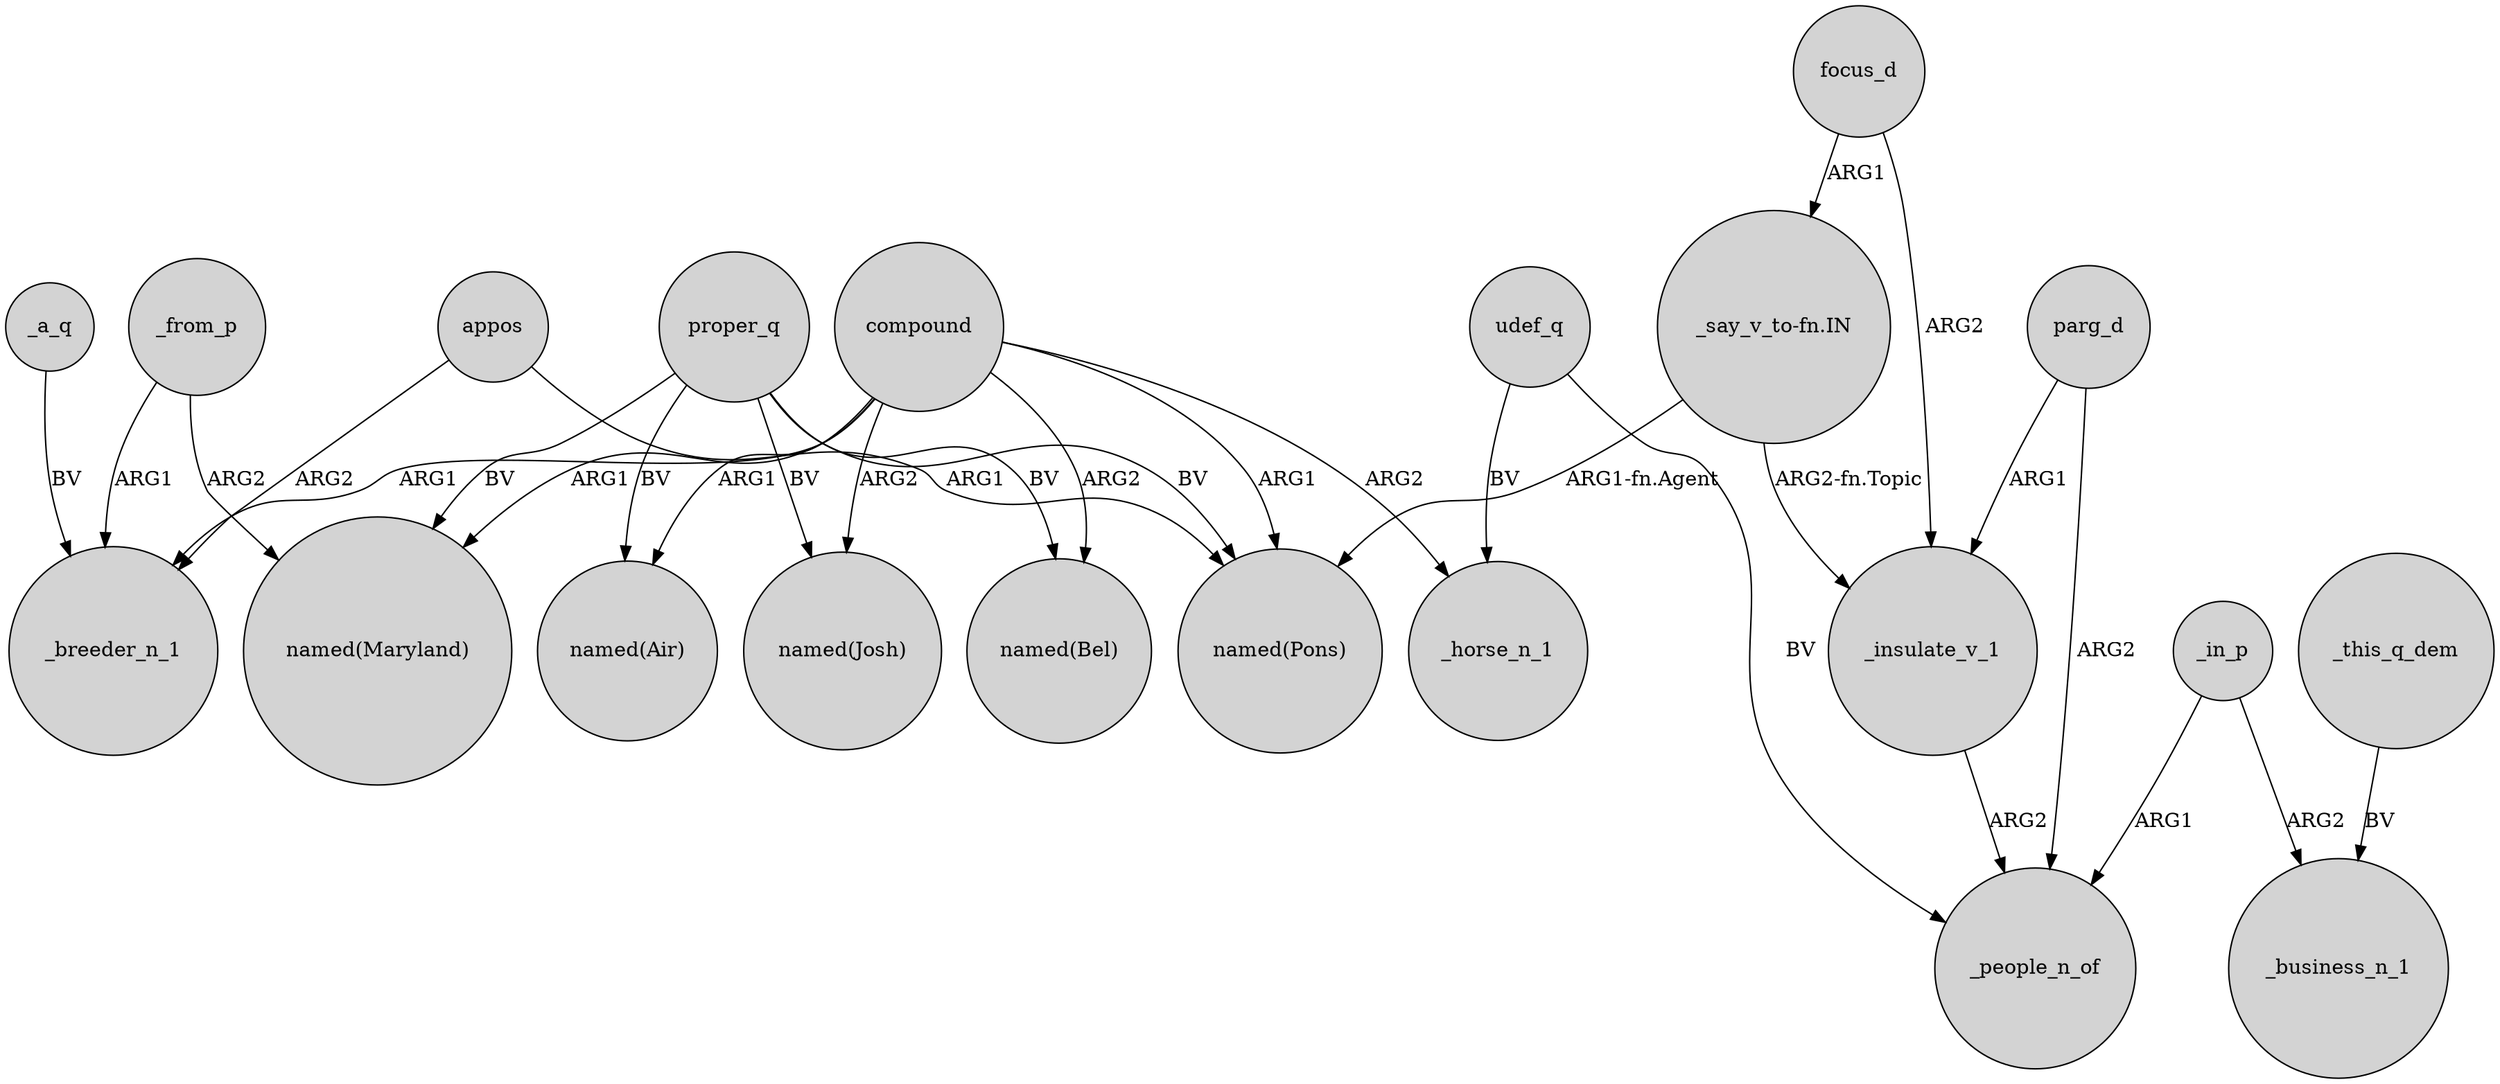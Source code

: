 digraph {
	node [shape=circle style=filled]
	_a_q -> _breeder_n_1 [label=BV]
	compound -> "named(Pons)" [label=ARG1]
	compound -> _breeder_n_1 [label=ARG1]
	compound -> "named(Maryland)" [label=ARG1]
	appos -> "named(Pons)" [label=ARG1]
	parg_d -> _insulate_v_1 [label=ARG1]
	_insulate_v_1 -> _people_n_of [label=ARG2]
	proper_q -> "named(Air)" [label=BV]
	"_say_v_to-fn.IN" -> _insulate_v_1 [label="ARG2-fn.Topic"]
	_in_p -> _business_n_1 [label=ARG2]
	_from_p -> _breeder_n_1 [label=ARG1]
	compound -> "named(Bel)" [label=ARG2]
	_from_p -> "named(Maryland)" [label=ARG2]
	proper_q -> "named(Maryland)" [label=BV]
	compound -> "named(Josh)" [label=ARG2]
	udef_q -> _people_n_of [label=BV]
	compound -> _horse_n_1 [label=ARG2]
	_in_p -> _people_n_of [label=ARG1]
	parg_d -> _people_n_of [label=ARG2]
	compound -> "named(Air)" [label=ARG1]
	focus_d -> _insulate_v_1 [label=ARG2]
	"_say_v_to-fn.IN" -> "named(Pons)" [label="ARG1-fn.Agent"]
	_this_q_dem -> _business_n_1 [label=BV]
	udef_q -> _horse_n_1 [label=BV]
	proper_q -> "named(Josh)" [label=BV]
	appos -> _breeder_n_1 [label=ARG2]
	proper_q -> "named(Pons)" [label=BV]
	proper_q -> "named(Bel)" [label=BV]
	focus_d -> "_say_v_to-fn.IN" [label=ARG1]
}
